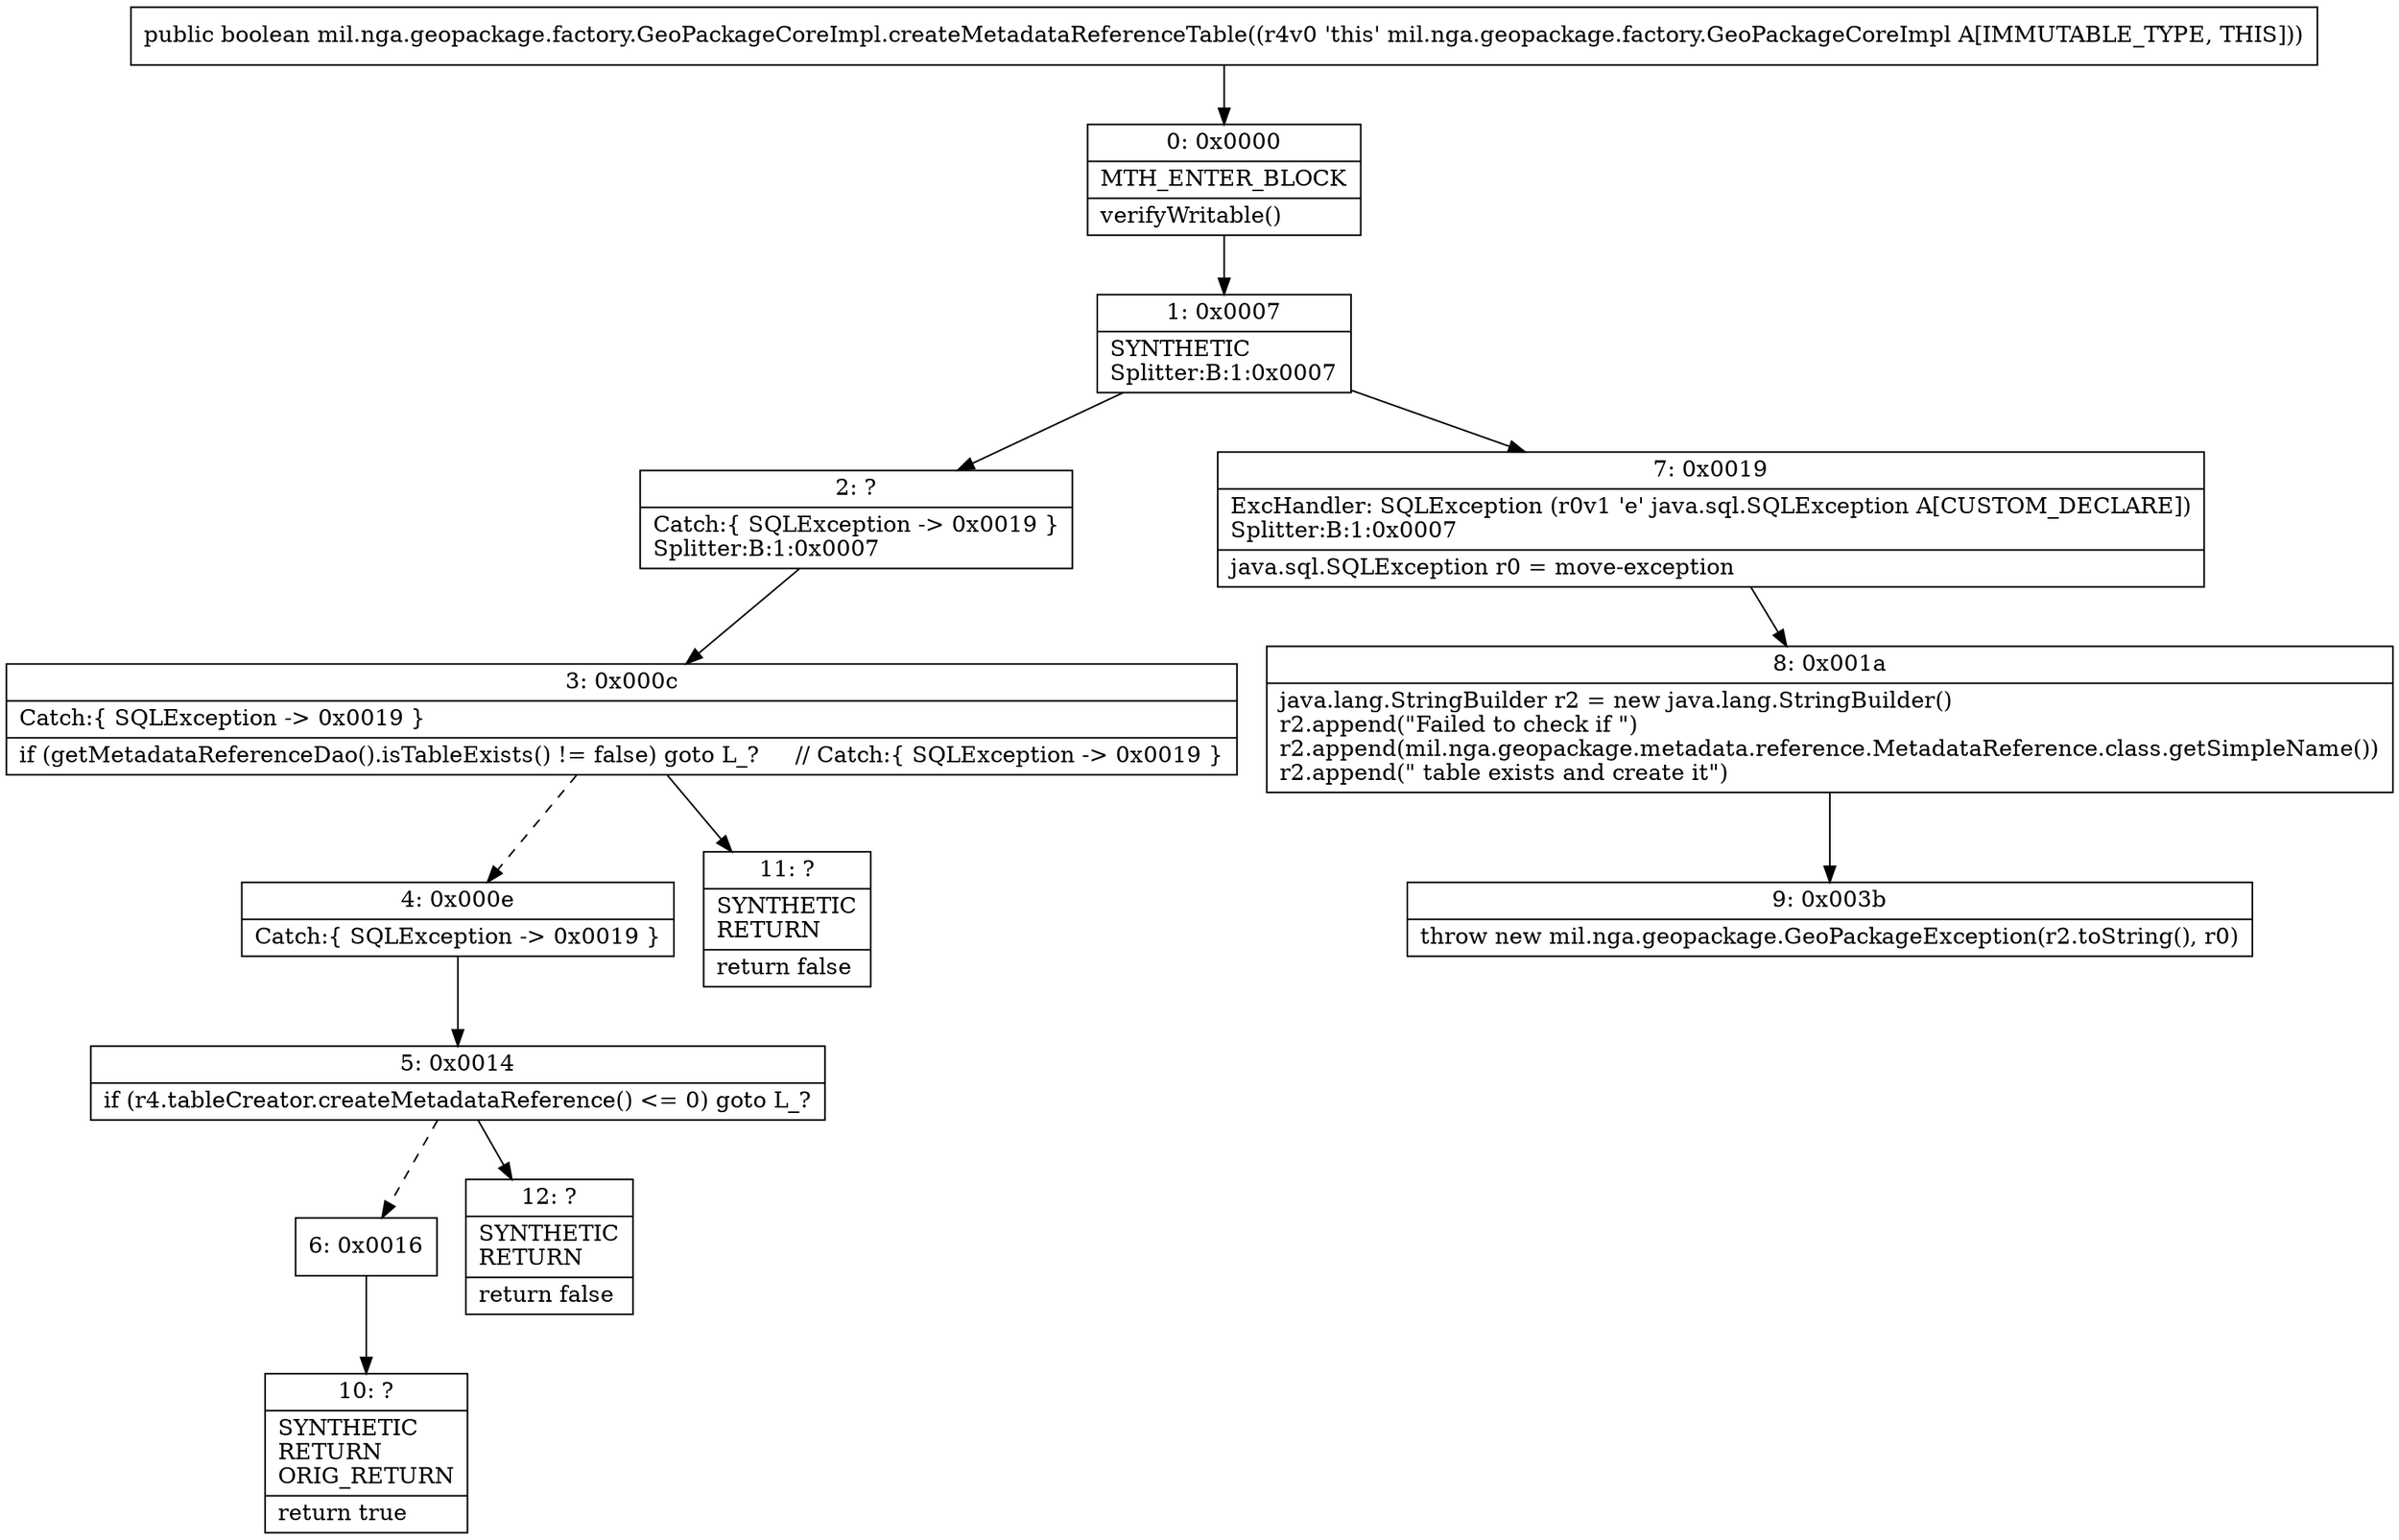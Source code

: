 digraph "CFG formil.nga.geopackage.factory.GeoPackageCoreImpl.createMetadataReferenceTable()Z" {
Node_0 [shape=record,label="{0\:\ 0x0000|MTH_ENTER_BLOCK\l|verifyWritable()\l}"];
Node_1 [shape=record,label="{1\:\ 0x0007|SYNTHETIC\lSplitter:B:1:0x0007\l}"];
Node_2 [shape=record,label="{2\:\ ?|Catch:\{ SQLException \-\> 0x0019 \}\lSplitter:B:1:0x0007\l}"];
Node_3 [shape=record,label="{3\:\ 0x000c|Catch:\{ SQLException \-\> 0x0019 \}\l|if (getMetadataReferenceDao().isTableExists() != false) goto L_?     \/\/ Catch:\{ SQLException \-\> 0x0019 \}\l}"];
Node_4 [shape=record,label="{4\:\ 0x000e|Catch:\{ SQLException \-\> 0x0019 \}\l}"];
Node_5 [shape=record,label="{5\:\ 0x0014|if (r4.tableCreator.createMetadataReference() \<= 0) goto L_?\l}"];
Node_6 [shape=record,label="{6\:\ 0x0016}"];
Node_7 [shape=record,label="{7\:\ 0x0019|ExcHandler: SQLException (r0v1 'e' java.sql.SQLException A[CUSTOM_DECLARE])\lSplitter:B:1:0x0007\l|java.sql.SQLException r0 = move\-exception\l}"];
Node_8 [shape=record,label="{8\:\ 0x001a|java.lang.StringBuilder r2 = new java.lang.StringBuilder()\lr2.append(\"Failed to check if \")\lr2.append(mil.nga.geopackage.metadata.reference.MetadataReference.class.getSimpleName())\lr2.append(\" table exists and create it\")\l}"];
Node_9 [shape=record,label="{9\:\ 0x003b|throw new mil.nga.geopackage.GeoPackageException(r2.toString(), r0)\l}"];
Node_10 [shape=record,label="{10\:\ ?|SYNTHETIC\lRETURN\lORIG_RETURN\l|return true\l}"];
Node_11 [shape=record,label="{11\:\ ?|SYNTHETIC\lRETURN\l|return false\l}"];
Node_12 [shape=record,label="{12\:\ ?|SYNTHETIC\lRETURN\l|return false\l}"];
MethodNode[shape=record,label="{public boolean mil.nga.geopackage.factory.GeoPackageCoreImpl.createMetadataReferenceTable((r4v0 'this' mil.nga.geopackage.factory.GeoPackageCoreImpl A[IMMUTABLE_TYPE, THIS])) }"];
MethodNode -> Node_0;
Node_0 -> Node_1;
Node_1 -> Node_2;
Node_1 -> Node_7;
Node_2 -> Node_3;
Node_3 -> Node_4[style=dashed];
Node_3 -> Node_11;
Node_4 -> Node_5;
Node_5 -> Node_6[style=dashed];
Node_5 -> Node_12;
Node_6 -> Node_10;
Node_7 -> Node_8;
Node_8 -> Node_9;
}


